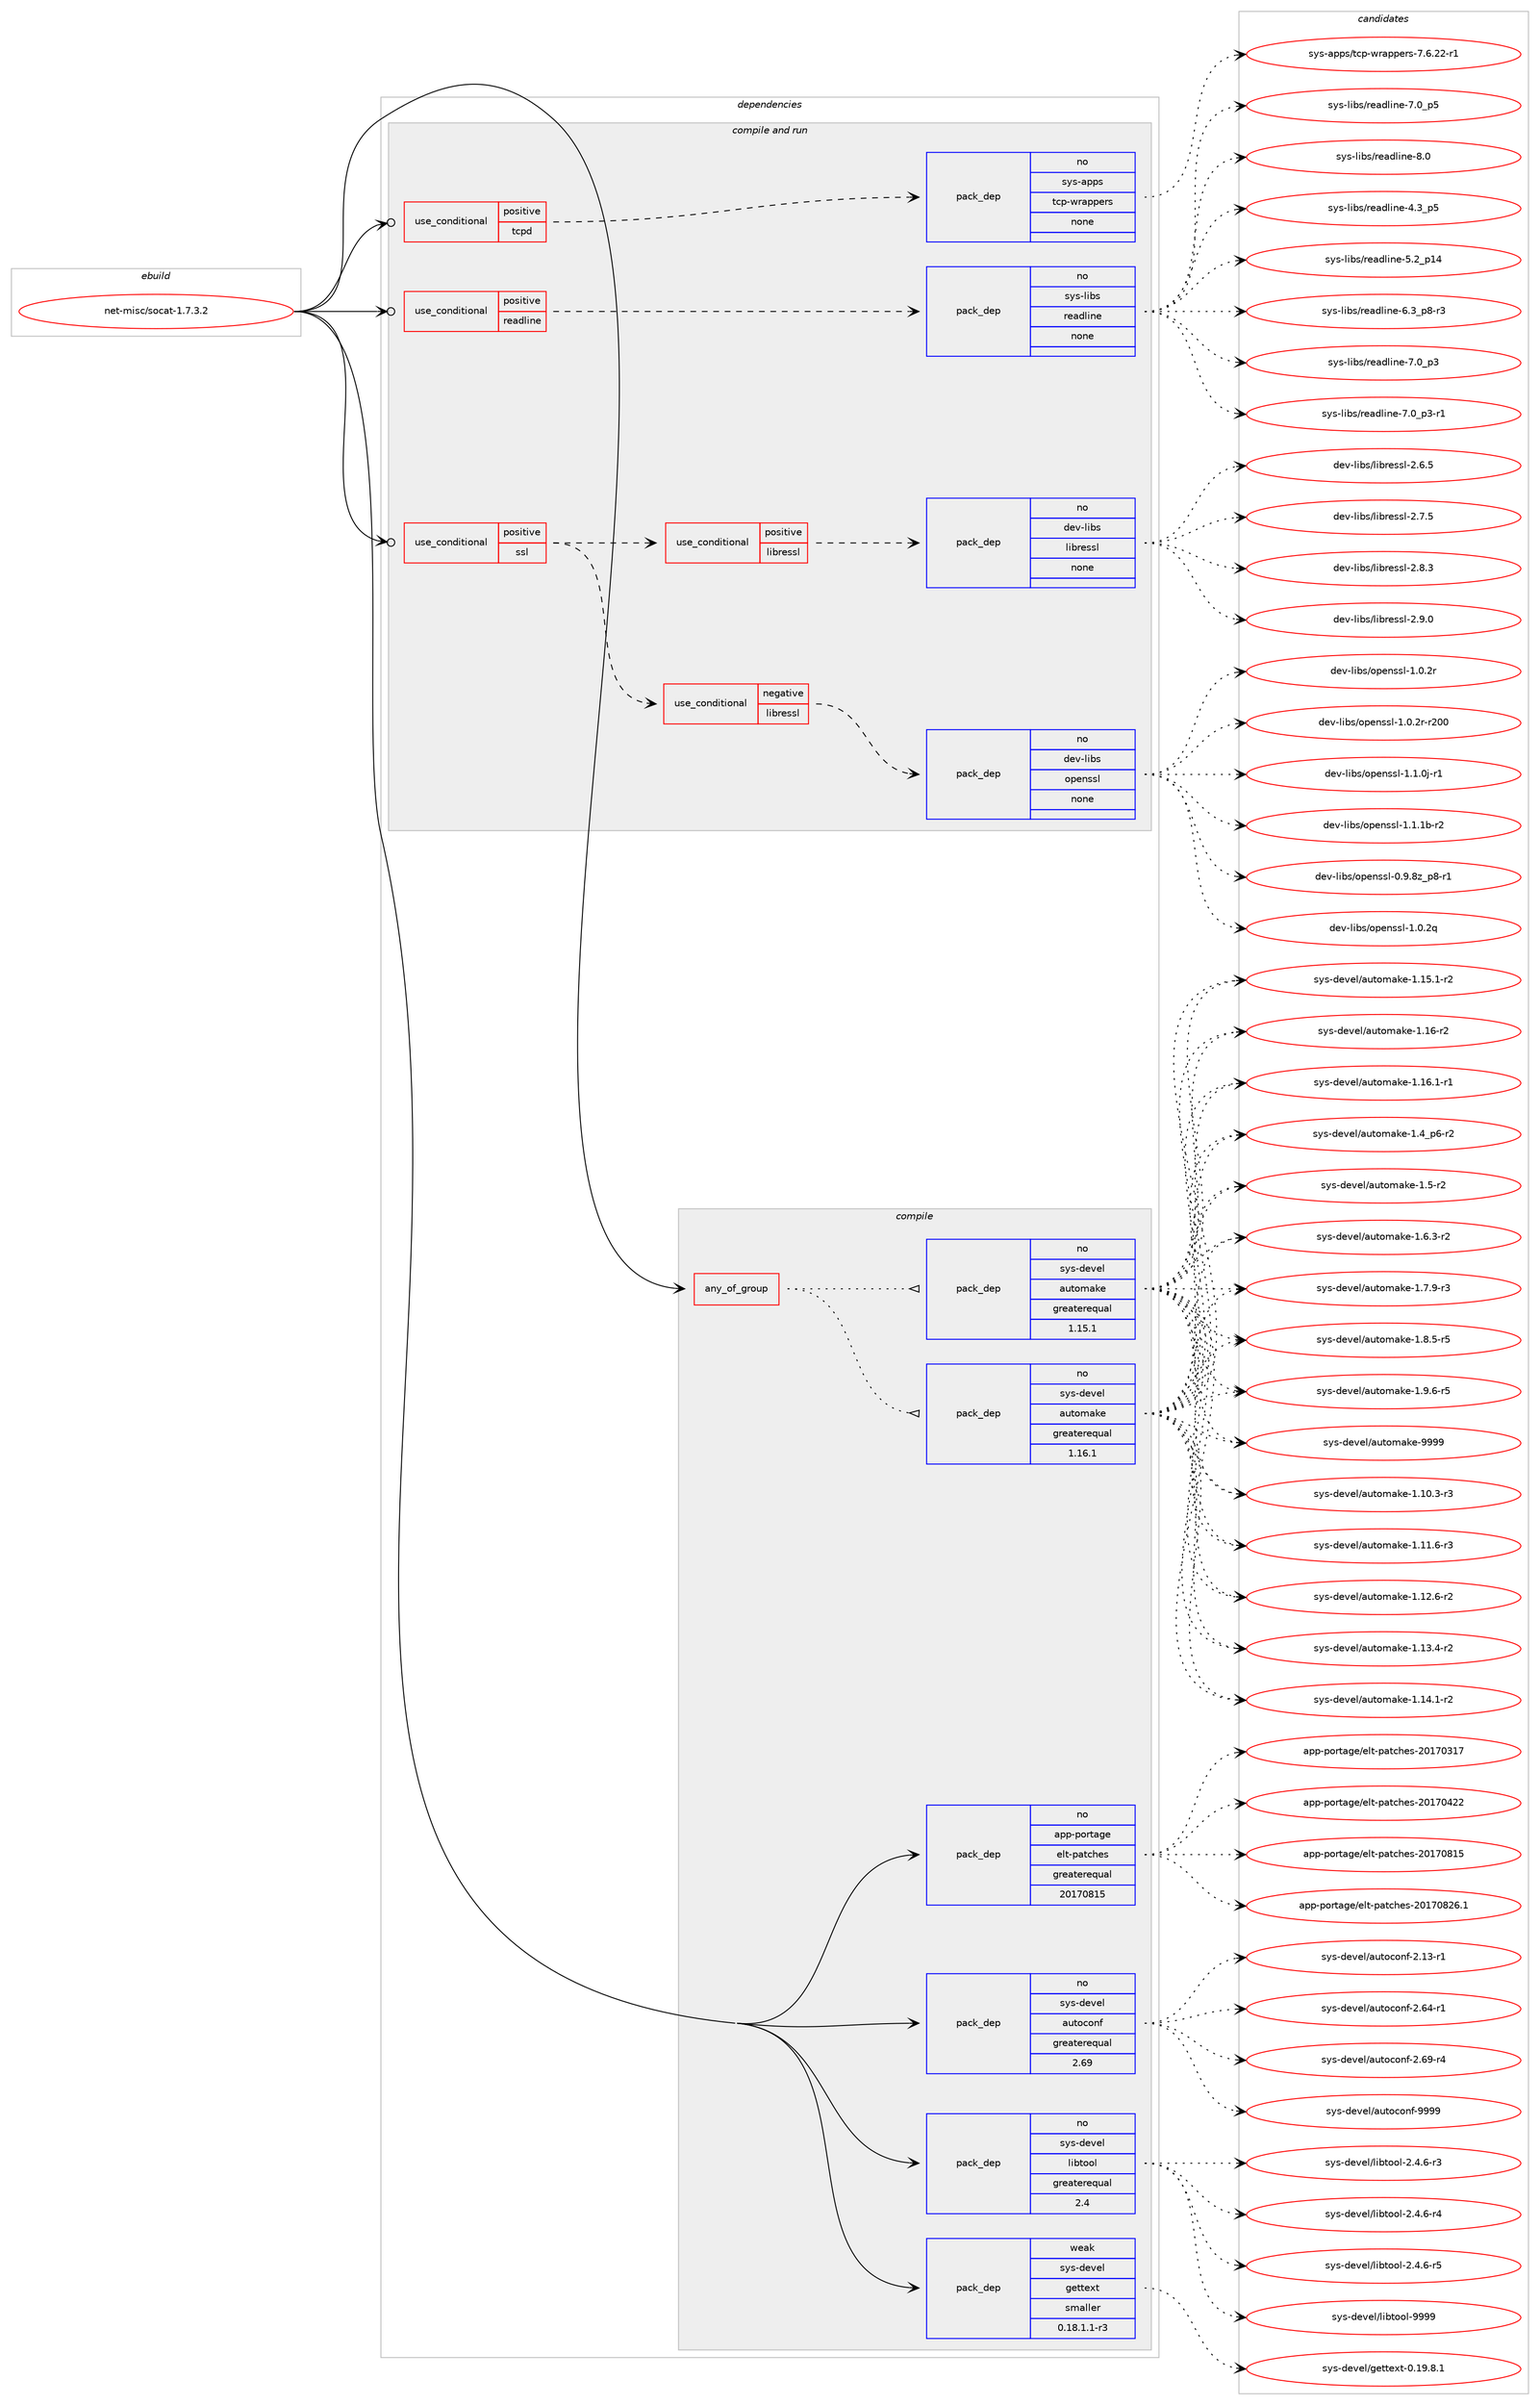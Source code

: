 digraph prolog {

# *************
# Graph options
# *************

newrank=true;
concentrate=true;
compound=true;
graph [rankdir=LR,fontname=Helvetica,fontsize=10,ranksep=1.5];#, ranksep=2.5, nodesep=0.2];
edge  [arrowhead=vee];
node  [fontname=Helvetica,fontsize=10];

# **********
# The ebuild
# **********

subgraph cluster_leftcol {
color=gray;
rank=same;
label=<<i>ebuild</i>>;
id [label="net-misc/socat-1.7.3.2", color=red, width=4, href="../net-misc/socat-1.7.3.2.svg"];
}

# ****************
# The dependencies
# ****************

subgraph cluster_midcol {
color=gray;
label=<<i>dependencies</i>>;
subgraph cluster_compile {
fillcolor="#eeeeee";
style=filled;
label=<<i>compile</i>>;
subgraph any26454 {
dependency1672341 [label=<<TABLE BORDER="0" CELLBORDER="1" CELLSPACING="0" CELLPADDING="4"><TR><TD CELLPADDING="10">any_of_group</TD></TR></TABLE>>, shape=none, color=red];subgraph pack1195747 {
dependency1672342 [label=<<TABLE BORDER="0" CELLBORDER="1" CELLSPACING="0" CELLPADDING="4" WIDTH="220"><TR><TD ROWSPAN="6" CELLPADDING="30">pack_dep</TD></TR><TR><TD WIDTH="110">no</TD></TR><TR><TD>sys-devel</TD></TR><TR><TD>automake</TD></TR><TR><TD>greaterequal</TD></TR><TR><TD>1.16.1</TD></TR></TABLE>>, shape=none, color=blue];
}
dependency1672341:e -> dependency1672342:w [weight=20,style="dotted",arrowhead="oinv"];
subgraph pack1195748 {
dependency1672343 [label=<<TABLE BORDER="0" CELLBORDER="1" CELLSPACING="0" CELLPADDING="4" WIDTH="220"><TR><TD ROWSPAN="6" CELLPADDING="30">pack_dep</TD></TR><TR><TD WIDTH="110">no</TD></TR><TR><TD>sys-devel</TD></TR><TR><TD>automake</TD></TR><TR><TD>greaterequal</TD></TR><TR><TD>1.15.1</TD></TR></TABLE>>, shape=none, color=blue];
}
dependency1672341:e -> dependency1672343:w [weight=20,style="dotted",arrowhead="oinv"];
}
id:e -> dependency1672341:w [weight=20,style="solid",arrowhead="vee"];
subgraph pack1195749 {
dependency1672344 [label=<<TABLE BORDER="0" CELLBORDER="1" CELLSPACING="0" CELLPADDING="4" WIDTH="220"><TR><TD ROWSPAN="6" CELLPADDING="30">pack_dep</TD></TR><TR><TD WIDTH="110">no</TD></TR><TR><TD>app-portage</TD></TR><TR><TD>elt-patches</TD></TR><TR><TD>greaterequal</TD></TR><TR><TD>20170815</TD></TR></TABLE>>, shape=none, color=blue];
}
id:e -> dependency1672344:w [weight=20,style="solid",arrowhead="vee"];
subgraph pack1195750 {
dependency1672345 [label=<<TABLE BORDER="0" CELLBORDER="1" CELLSPACING="0" CELLPADDING="4" WIDTH="220"><TR><TD ROWSPAN="6" CELLPADDING="30">pack_dep</TD></TR><TR><TD WIDTH="110">no</TD></TR><TR><TD>sys-devel</TD></TR><TR><TD>autoconf</TD></TR><TR><TD>greaterequal</TD></TR><TR><TD>2.69</TD></TR></TABLE>>, shape=none, color=blue];
}
id:e -> dependency1672345:w [weight=20,style="solid",arrowhead="vee"];
subgraph pack1195751 {
dependency1672346 [label=<<TABLE BORDER="0" CELLBORDER="1" CELLSPACING="0" CELLPADDING="4" WIDTH="220"><TR><TD ROWSPAN="6" CELLPADDING="30">pack_dep</TD></TR><TR><TD WIDTH="110">no</TD></TR><TR><TD>sys-devel</TD></TR><TR><TD>libtool</TD></TR><TR><TD>greaterequal</TD></TR><TR><TD>2.4</TD></TR></TABLE>>, shape=none, color=blue];
}
id:e -> dependency1672346:w [weight=20,style="solid",arrowhead="vee"];
subgraph pack1195752 {
dependency1672347 [label=<<TABLE BORDER="0" CELLBORDER="1" CELLSPACING="0" CELLPADDING="4" WIDTH="220"><TR><TD ROWSPAN="6" CELLPADDING="30">pack_dep</TD></TR><TR><TD WIDTH="110">weak</TD></TR><TR><TD>sys-devel</TD></TR><TR><TD>gettext</TD></TR><TR><TD>smaller</TD></TR><TR><TD>0.18.1.1-r3</TD></TR></TABLE>>, shape=none, color=blue];
}
id:e -> dependency1672347:w [weight=20,style="solid",arrowhead="vee"];
}
subgraph cluster_compileandrun {
fillcolor="#eeeeee";
style=filled;
label=<<i>compile and run</i>>;
subgraph cond449310 {
dependency1672348 [label=<<TABLE BORDER="0" CELLBORDER="1" CELLSPACING="0" CELLPADDING="4"><TR><TD ROWSPAN="3" CELLPADDING="10">use_conditional</TD></TR><TR><TD>positive</TD></TR><TR><TD>readline</TD></TR></TABLE>>, shape=none, color=red];
subgraph pack1195753 {
dependency1672349 [label=<<TABLE BORDER="0" CELLBORDER="1" CELLSPACING="0" CELLPADDING="4" WIDTH="220"><TR><TD ROWSPAN="6" CELLPADDING="30">pack_dep</TD></TR><TR><TD WIDTH="110">no</TD></TR><TR><TD>sys-libs</TD></TR><TR><TD>readline</TD></TR><TR><TD>none</TD></TR><TR><TD></TD></TR></TABLE>>, shape=none, color=blue];
}
dependency1672348:e -> dependency1672349:w [weight=20,style="dashed",arrowhead="vee"];
}
id:e -> dependency1672348:w [weight=20,style="solid",arrowhead="odotvee"];
subgraph cond449311 {
dependency1672350 [label=<<TABLE BORDER="0" CELLBORDER="1" CELLSPACING="0" CELLPADDING="4"><TR><TD ROWSPAN="3" CELLPADDING="10">use_conditional</TD></TR><TR><TD>positive</TD></TR><TR><TD>ssl</TD></TR></TABLE>>, shape=none, color=red];
subgraph cond449312 {
dependency1672351 [label=<<TABLE BORDER="0" CELLBORDER="1" CELLSPACING="0" CELLPADDING="4"><TR><TD ROWSPAN="3" CELLPADDING="10">use_conditional</TD></TR><TR><TD>negative</TD></TR><TR><TD>libressl</TD></TR></TABLE>>, shape=none, color=red];
subgraph pack1195754 {
dependency1672352 [label=<<TABLE BORDER="0" CELLBORDER="1" CELLSPACING="0" CELLPADDING="4" WIDTH="220"><TR><TD ROWSPAN="6" CELLPADDING="30">pack_dep</TD></TR><TR><TD WIDTH="110">no</TD></TR><TR><TD>dev-libs</TD></TR><TR><TD>openssl</TD></TR><TR><TD>none</TD></TR><TR><TD></TD></TR></TABLE>>, shape=none, color=blue];
}
dependency1672351:e -> dependency1672352:w [weight=20,style="dashed",arrowhead="vee"];
}
dependency1672350:e -> dependency1672351:w [weight=20,style="dashed",arrowhead="vee"];
subgraph cond449313 {
dependency1672353 [label=<<TABLE BORDER="0" CELLBORDER="1" CELLSPACING="0" CELLPADDING="4"><TR><TD ROWSPAN="3" CELLPADDING="10">use_conditional</TD></TR><TR><TD>positive</TD></TR><TR><TD>libressl</TD></TR></TABLE>>, shape=none, color=red];
subgraph pack1195755 {
dependency1672354 [label=<<TABLE BORDER="0" CELLBORDER="1" CELLSPACING="0" CELLPADDING="4" WIDTH="220"><TR><TD ROWSPAN="6" CELLPADDING="30">pack_dep</TD></TR><TR><TD WIDTH="110">no</TD></TR><TR><TD>dev-libs</TD></TR><TR><TD>libressl</TD></TR><TR><TD>none</TD></TR><TR><TD></TD></TR></TABLE>>, shape=none, color=blue];
}
dependency1672353:e -> dependency1672354:w [weight=20,style="dashed",arrowhead="vee"];
}
dependency1672350:e -> dependency1672353:w [weight=20,style="dashed",arrowhead="vee"];
}
id:e -> dependency1672350:w [weight=20,style="solid",arrowhead="odotvee"];
subgraph cond449314 {
dependency1672355 [label=<<TABLE BORDER="0" CELLBORDER="1" CELLSPACING="0" CELLPADDING="4"><TR><TD ROWSPAN="3" CELLPADDING="10">use_conditional</TD></TR><TR><TD>positive</TD></TR><TR><TD>tcpd</TD></TR></TABLE>>, shape=none, color=red];
subgraph pack1195756 {
dependency1672356 [label=<<TABLE BORDER="0" CELLBORDER="1" CELLSPACING="0" CELLPADDING="4" WIDTH="220"><TR><TD ROWSPAN="6" CELLPADDING="30">pack_dep</TD></TR><TR><TD WIDTH="110">no</TD></TR><TR><TD>sys-apps</TD></TR><TR><TD>tcp-wrappers</TD></TR><TR><TD>none</TD></TR><TR><TD></TD></TR></TABLE>>, shape=none, color=blue];
}
dependency1672355:e -> dependency1672356:w [weight=20,style="dashed",arrowhead="vee"];
}
id:e -> dependency1672355:w [weight=20,style="solid",arrowhead="odotvee"];
}
subgraph cluster_run {
fillcolor="#eeeeee";
style=filled;
label=<<i>run</i>>;
}
}

# **************
# The candidates
# **************

subgraph cluster_choices {
rank=same;
color=gray;
label=<<i>candidates</i>>;

subgraph choice1195747 {
color=black;
nodesep=1;
choice11512111545100101118101108479711711611110997107101454946494846514511451 [label="sys-devel/automake-1.10.3-r3", color=red, width=4,href="../sys-devel/automake-1.10.3-r3.svg"];
choice11512111545100101118101108479711711611110997107101454946494946544511451 [label="sys-devel/automake-1.11.6-r3", color=red, width=4,href="../sys-devel/automake-1.11.6-r3.svg"];
choice11512111545100101118101108479711711611110997107101454946495046544511450 [label="sys-devel/automake-1.12.6-r2", color=red, width=4,href="../sys-devel/automake-1.12.6-r2.svg"];
choice11512111545100101118101108479711711611110997107101454946495146524511450 [label="sys-devel/automake-1.13.4-r2", color=red, width=4,href="../sys-devel/automake-1.13.4-r2.svg"];
choice11512111545100101118101108479711711611110997107101454946495246494511450 [label="sys-devel/automake-1.14.1-r2", color=red, width=4,href="../sys-devel/automake-1.14.1-r2.svg"];
choice11512111545100101118101108479711711611110997107101454946495346494511450 [label="sys-devel/automake-1.15.1-r2", color=red, width=4,href="../sys-devel/automake-1.15.1-r2.svg"];
choice1151211154510010111810110847971171161111099710710145494649544511450 [label="sys-devel/automake-1.16-r2", color=red, width=4,href="../sys-devel/automake-1.16-r2.svg"];
choice11512111545100101118101108479711711611110997107101454946495446494511449 [label="sys-devel/automake-1.16.1-r1", color=red, width=4,href="../sys-devel/automake-1.16.1-r1.svg"];
choice115121115451001011181011084797117116111109971071014549465295112544511450 [label="sys-devel/automake-1.4_p6-r2", color=red, width=4,href="../sys-devel/automake-1.4_p6-r2.svg"];
choice11512111545100101118101108479711711611110997107101454946534511450 [label="sys-devel/automake-1.5-r2", color=red, width=4,href="../sys-devel/automake-1.5-r2.svg"];
choice115121115451001011181011084797117116111109971071014549465446514511450 [label="sys-devel/automake-1.6.3-r2", color=red, width=4,href="../sys-devel/automake-1.6.3-r2.svg"];
choice115121115451001011181011084797117116111109971071014549465546574511451 [label="sys-devel/automake-1.7.9-r3", color=red, width=4,href="../sys-devel/automake-1.7.9-r3.svg"];
choice115121115451001011181011084797117116111109971071014549465646534511453 [label="sys-devel/automake-1.8.5-r5", color=red, width=4,href="../sys-devel/automake-1.8.5-r5.svg"];
choice115121115451001011181011084797117116111109971071014549465746544511453 [label="sys-devel/automake-1.9.6-r5", color=red, width=4,href="../sys-devel/automake-1.9.6-r5.svg"];
choice115121115451001011181011084797117116111109971071014557575757 [label="sys-devel/automake-9999", color=red, width=4,href="../sys-devel/automake-9999.svg"];
dependency1672342:e -> choice11512111545100101118101108479711711611110997107101454946494846514511451:w [style=dotted,weight="100"];
dependency1672342:e -> choice11512111545100101118101108479711711611110997107101454946494946544511451:w [style=dotted,weight="100"];
dependency1672342:e -> choice11512111545100101118101108479711711611110997107101454946495046544511450:w [style=dotted,weight="100"];
dependency1672342:e -> choice11512111545100101118101108479711711611110997107101454946495146524511450:w [style=dotted,weight="100"];
dependency1672342:e -> choice11512111545100101118101108479711711611110997107101454946495246494511450:w [style=dotted,weight="100"];
dependency1672342:e -> choice11512111545100101118101108479711711611110997107101454946495346494511450:w [style=dotted,weight="100"];
dependency1672342:e -> choice1151211154510010111810110847971171161111099710710145494649544511450:w [style=dotted,weight="100"];
dependency1672342:e -> choice11512111545100101118101108479711711611110997107101454946495446494511449:w [style=dotted,weight="100"];
dependency1672342:e -> choice115121115451001011181011084797117116111109971071014549465295112544511450:w [style=dotted,weight="100"];
dependency1672342:e -> choice11512111545100101118101108479711711611110997107101454946534511450:w [style=dotted,weight="100"];
dependency1672342:e -> choice115121115451001011181011084797117116111109971071014549465446514511450:w [style=dotted,weight="100"];
dependency1672342:e -> choice115121115451001011181011084797117116111109971071014549465546574511451:w [style=dotted,weight="100"];
dependency1672342:e -> choice115121115451001011181011084797117116111109971071014549465646534511453:w [style=dotted,weight="100"];
dependency1672342:e -> choice115121115451001011181011084797117116111109971071014549465746544511453:w [style=dotted,weight="100"];
dependency1672342:e -> choice115121115451001011181011084797117116111109971071014557575757:w [style=dotted,weight="100"];
}
subgraph choice1195748 {
color=black;
nodesep=1;
choice11512111545100101118101108479711711611110997107101454946494846514511451 [label="sys-devel/automake-1.10.3-r3", color=red, width=4,href="../sys-devel/automake-1.10.3-r3.svg"];
choice11512111545100101118101108479711711611110997107101454946494946544511451 [label="sys-devel/automake-1.11.6-r3", color=red, width=4,href="../sys-devel/automake-1.11.6-r3.svg"];
choice11512111545100101118101108479711711611110997107101454946495046544511450 [label="sys-devel/automake-1.12.6-r2", color=red, width=4,href="../sys-devel/automake-1.12.6-r2.svg"];
choice11512111545100101118101108479711711611110997107101454946495146524511450 [label="sys-devel/automake-1.13.4-r2", color=red, width=4,href="../sys-devel/automake-1.13.4-r2.svg"];
choice11512111545100101118101108479711711611110997107101454946495246494511450 [label="sys-devel/automake-1.14.1-r2", color=red, width=4,href="../sys-devel/automake-1.14.1-r2.svg"];
choice11512111545100101118101108479711711611110997107101454946495346494511450 [label="sys-devel/automake-1.15.1-r2", color=red, width=4,href="../sys-devel/automake-1.15.1-r2.svg"];
choice1151211154510010111810110847971171161111099710710145494649544511450 [label="sys-devel/automake-1.16-r2", color=red, width=4,href="../sys-devel/automake-1.16-r2.svg"];
choice11512111545100101118101108479711711611110997107101454946495446494511449 [label="sys-devel/automake-1.16.1-r1", color=red, width=4,href="../sys-devel/automake-1.16.1-r1.svg"];
choice115121115451001011181011084797117116111109971071014549465295112544511450 [label="sys-devel/automake-1.4_p6-r2", color=red, width=4,href="../sys-devel/automake-1.4_p6-r2.svg"];
choice11512111545100101118101108479711711611110997107101454946534511450 [label="sys-devel/automake-1.5-r2", color=red, width=4,href="../sys-devel/automake-1.5-r2.svg"];
choice115121115451001011181011084797117116111109971071014549465446514511450 [label="sys-devel/automake-1.6.3-r2", color=red, width=4,href="../sys-devel/automake-1.6.3-r2.svg"];
choice115121115451001011181011084797117116111109971071014549465546574511451 [label="sys-devel/automake-1.7.9-r3", color=red, width=4,href="../sys-devel/automake-1.7.9-r3.svg"];
choice115121115451001011181011084797117116111109971071014549465646534511453 [label="sys-devel/automake-1.8.5-r5", color=red, width=4,href="../sys-devel/automake-1.8.5-r5.svg"];
choice115121115451001011181011084797117116111109971071014549465746544511453 [label="sys-devel/automake-1.9.6-r5", color=red, width=4,href="../sys-devel/automake-1.9.6-r5.svg"];
choice115121115451001011181011084797117116111109971071014557575757 [label="sys-devel/automake-9999", color=red, width=4,href="../sys-devel/automake-9999.svg"];
dependency1672343:e -> choice11512111545100101118101108479711711611110997107101454946494846514511451:w [style=dotted,weight="100"];
dependency1672343:e -> choice11512111545100101118101108479711711611110997107101454946494946544511451:w [style=dotted,weight="100"];
dependency1672343:e -> choice11512111545100101118101108479711711611110997107101454946495046544511450:w [style=dotted,weight="100"];
dependency1672343:e -> choice11512111545100101118101108479711711611110997107101454946495146524511450:w [style=dotted,weight="100"];
dependency1672343:e -> choice11512111545100101118101108479711711611110997107101454946495246494511450:w [style=dotted,weight="100"];
dependency1672343:e -> choice11512111545100101118101108479711711611110997107101454946495346494511450:w [style=dotted,weight="100"];
dependency1672343:e -> choice1151211154510010111810110847971171161111099710710145494649544511450:w [style=dotted,weight="100"];
dependency1672343:e -> choice11512111545100101118101108479711711611110997107101454946495446494511449:w [style=dotted,weight="100"];
dependency1672343:e -> choice115121115451001011181011084797117116111109971071014549465295112544511450:w [style=dotted,weight="100"];
dependency1672343:e -> choice11512111545100101118101108479711711611110997107101454946534511450:w [style=dotted,weight="100"];
dependency1672343:e -> choice115121115451001011181011084797117116111109971071014549465446514511450:w [style=dotted,weight="100"];
dependency1672343:e -> choice115121115451001011181011084797117116111109971071014549465546574511451:w [style=dotted,weight="100"];
dependency1672343:e -> choice115121115451001011181011084797117116111109971071014549465646534511453:w [style=dotted,weight="100"];
dependency1672343:e -> choice115121115451001011181011084797117116111109971071014549465746544511453:w [style=dotted,weight="100"];
dependency1672343:e -> choice115121115451001011181011084797117116111109971071014557575757:w [style=dotted,weight="100"];
}
subgraph choice1195749 {
color=black;
nodesep=1;
choice97112112451121111141169710310147101108116451129711699104101115455048495548514955 [label="app-portage/elt-patches-20170317", color=red, width=4,href="../app-portage/elt-patches-20170317.svg"];
choice97112112451121111141169710310147101108116451129711699104101115455048495548525050 [label="app-portage/elt-patches-20170422", color=red, width=4,href="../app-portage/elt-patches-20170422.svg"];
choice97112112451121111141169710310147101108116451129711699104101115455048495548564953 [label="app-portage/elt-patches-20170815", color=red, width=4,href="../app-portage/elt-patches-20170815.svg"];
choice971121124511211111411697103101471011081164511297116991041011154550484955485650544649 [label="app-portage/elt-patches-20170826.1", color=red, width=4,href="../app-portage/elt-patches-20170826.1.svg"];
dependency1672344:e -> choice97112112451121111141169710310147101108116451129711699104101115455048495548514955:w [style=dotted,weight="100"];
dependency1672344:e -> choice97112112451121111141169710310147101108116451129711699104101115455048495548525050:w [style=dotted,weight="100"];
dependency1672344:e -> choice97112112451121111141169710310147101108116451129711699104101115455048495548564953:w [style=dotted,weight="100"];
dependency1672344:e -> choice971121124511211111411697103101471011081164511297116991041011154550484955485650544649:w [style=dotted,weight="100"];
}
subgraph choice1195750 {
color=black;
nodesep=1;
choice1151211154510010111810110847971171161119911111010245504649514511449 [label="sys-devel/autoconf-2.13-r1", color=red, width=4,href="../sys-devel/autoconf-2.13-r1.svg"];
choice1151211154510010111810110847971171161119911111010245504654524511449 [label="sys-devel/autoconf-2.64-r1", color=red, width=4,href="../sys-devel/autoconf-2.64-r1.svg"];
choice1151211154510010111810110847971171161119911111010245504654574511452 [label="sys-devel/autoconf-2.69-r4", color=red, width=4,href="../sys-devel/autoconf-2.69-r4.svg"];
choice115121115451001011181011084797117116111991111101024557575757 [label="sys-devel/autoconf-9999", color=red, width=4,href="../sys-devel/autoconf-9999.svg"];
dependency1672345:e -> choice1151211154510010111810110847971171161119911111010245504649514511449:w [style=dotted,weight="100"];
dependency1672345:e -> choice1151211154510010111810110847971171161119911111010245504654524511449:w [style=dotted,weight="100"];
dependency1672345:e -> choice1151211154510010111810110847971171161119911111010245504654574511452:w [style=dotted,weight="100"];
dependency1672345:e -> choice115121115451001011181011084797117116111991111101024557575757:w [style=dotted,weight="100"];
}
subgraph choice1195751 {
color=black;
nodesep=1;
choice1151211154510010111810110847108105981161111111084550465246544511451 [label="sys-devel/libtool-2.4.6-r3", color=red, width=4,href="../sys-devel/libtool-2.4.6-r3.svg"];
choice1151211154510010111810110847108105981161111111084550465246544511452 [label="sys-devel/libtool-2.4.6-r4", color=red, width=4,href="../sys-devel/libtool-2.4.6-r4.svg"];
choice1151211154510010111810110847108105981161111111084550465246544511453 [label="sys-devel/libtool-2.4.6-r5", color=red, width=4,href="../sys-devel/libtool-2.4.6-r5.svg"];
choice1151211154510010111810110847108105981161111111084557575757 [label="sys-devel/libtool-9999", color=red, width=4,href="../sys-devel/libtool-9999.svg"];
dependency1672346:e -> choice1151211154510010111810110847108105981161111111084550465246544511451:w [style=dotted,weight="100"];
dependency1672346:e -> choice1151211154510010111810110847108105981161111111084550465246544511452:w [style=dotted,weight="100"];
dependency1672346:e -> choice1151211154510010111810110847108105981161111111084550465246544511453:w [style=dotted,weight="100"];
dependency1672346:e -> choice1151211154510010111810110847108105981161111111084557575757:w [style=dotted,weight="100"];
}
subgraph choice1195752 {
color=black;
nodesep=1;
choice1151211154510010111810110847103101116116101120116454846495746564649 [label="sys-devel/gettext-0.19.8.1", color=red, width=4,href="../sys-devel/gettext-0.19.8.1.svg"];
dependency1672347:e -> choice1151211154510010111810110847103101116116101120116454846495746564649:w [style=dotted,weight="100"];
}
subgraph choice1195753 {
color=black;
nodesep=1;
choice11512111545108105981154711410197100108105110101455246519511253 [label="sys-libs/readline-4.3_p5", color=red, width=4,href="../sys-libs/readline-4.3_p5.svg"];
choice1151211154510810598115471141019710010810511010145534650951124952 [label="sys-libs/readline-5.2_p14", color=red, width=4,href="../sys-libs/readline-5.2_p14.svg"];
choice115121115451081059811547114101971001081051101014554465195112564511451 [label="sys-libs/readline-6.3_p8-r3", color=red, width=4,href="../sys-libs/readline-6.3_p8-r3.svg"];
choice11512111545108105981154711410197100108105110101455546489511251 [label="sys-libs/readline-7.0_p3", color=red, width=4,href="../sys-libs/readline-7.0_p3.svg"];
choice115121115451081059811547114101971001081051101014555464895112514511449 [label="sys-libs/readline-7.0_p3-r1", color=red, width=4,href="../sys-libs/readline-7.0_p3-r1.svg"];
choice11512111545108105981154711410197100108105110101455546489511253 [label="sys-libs/readline-7.0_p5", color=red, width=4,href="../sys-libs/readline-7.0_p5.svg"];
choice1151211154510810598115471141019710010810511010145564648 [label="sys-libs/readline-8.0", color=red, width=4,href="../sys-libs/readline-8.0.svg"];
dependency1672349:e -> choice11512111545108105981154711410197100108105110101455246519511253:w [style=dotted,weight="100"];
dependency1672349:e -> choice1151211154510810598115471141019710010810511010145534650951124952:w [style=dotted,weight="100"];
dependency1672349:e -> choice115121115451081059811547114101971001081051101014554465195112564511451:w [style=dotted,weight="100"];
dependency1672349:e -> choice11512111545108105981154711410197100108105110101455546489511251:w [style=dotted,weight="100"];
dependency1672349:e -> choice115121115451081059811547114101971001081051101014555464895112514511449:w [style=dotted,weight="100"];
dependency1672349:e -> choice11512111545108105981154711410197100108105110101455546489511253:w [style=dotted,weight="100"];
dependency1672349:e -> choice1151211154510810598115471141019710010810511010145564648:w [style=dotted,weight="100"];
}
subgraph choice1195754 {
color=black;
nodesep=1;
choice10010111845108105981154711111210111011511510845484657465612295112564511449 [label="dev-libs/openssl-0.9.8z_p8-r1", color=red, width=4,href="../dev-libs/openssl-0.9.8z_p8-r1.svg"];
choice100101118451081059811547111112101110115115108454946484650113 [label="dev-libs/openssl-1.0.2q", color=red, width=4,href="../dev-libs/openssl-1.0.2q.svg"];
choice100101118451081059811547111112101110115115108454946484650114 [label="dev-libs/openssl-1.0.2r", color=red, width=4,href="../dev-libs/openssl-1.0.2r.svg"];
choice10010111845108105981154711111210111011511510845494648465011445114504848 [label="dev-libs/openssl-1.0.2r-r200", color=red, width=4,href="../dev-libs/openssl-1.0.2r-r200.svg"];
choice1001011184510810598115471111121011101151151084549464946481064511449 [label="dev-libs/openssl-1.1.0j-r1", color=red, width=4,href="../dev-libs/openssl-1.1.0j-r1.svg"];
choice100101118451081059811547111112101110115115108454946494649984511450 [label="dev-libs/openssl-1.1.1b-r2", color=red, width=4,href="../dev-libs/openssl-1.1.1b-r2.svg"];
dependency1672352:e -> choice10010111845108105981154711111210111011511510845484657465612295112564511449:w [style=dotted,weight="100"];
dependency1672352:e -> choice100101118451081059811547111112101110115115108454946484650113:w [style=dotted,weight="100"];
dependency1672352:e -> choice100101118451081059811547111112101110115115108454946484650114:w [style=dotted,weight="100"];
dependency1672352:e -> choice10010111845108105981154711111210111011511510845494648465011445114504848:w [style=dotted,weight="100"];
dependency1672352:e -> choice1001011184510810598115471111121011101151151084549464946481064511449:w [style=dotted,weight="100"];
dependency1672352:e -> choice100101118451081059811547111112101110115115108454946494649984511450:w [style=dotted,weight="100"];
}
subgraph choice1195755 {
color=black;
nodesep=1;
choice10010111845108105981154710810598114101115115108455046544653 [label="dev-libs/libressl-2.6.5", color=red, width=4,href="../dev-libs/libressl-2.6.5.svg"];
choice10010111845108105981154710810598114101115115108455046554653 [label="dev-libs/libressl-2.7.5", color=red, width=4,href="../dev-libs/libressl-2.7.5.svg"];
choice10010111845108105981154710810598114101115115108455046564651 [label="dev-libs/libressl-2.8.3", color=red, width=4,href="../dev-libs/libressl-2.8.3.svg"];
choice10010111845108105981154710810598114101115115108455046574648 [label="dev-libs/libressl-2.9.0", color=red, width=4,href="../dev-libs/libressl-2.9.0.svg"];
dependency1672354:e -> choice10010111845108105981154710810598114101115115108455046544653:w [style=dotted,weight="100"];
dependency1672354:e -> choice10010111845108105981154710810598114101115115108455046554653:w [style=dotted,weight="100"];
dependency1672354:e -> choice10010111845108105981154710810598114101115115108455046564651:w [style=dotted,weight="100"];
dependency1672354:e -> choice10010111845108105981154710810598114101115115108455046574648:w [style=dotted,weight="100"];
}
subgraph choice1195756 {
color=black;
nodesep=1;
choice115121115459711211211547116991124511911497112112101114115455546544650504511449 [label="sys-apps/tcp-wrappers-7.6.22-r1", color=red, width=4,href="../sys-apps/tcp-wrappers-7.6.22-r1.svg"];
dependency1672356:e -> choice115121115459711211211547116991124511911497112112101114115455546544650504511449:w [style=dotted,weight="100"];
}
}

}
